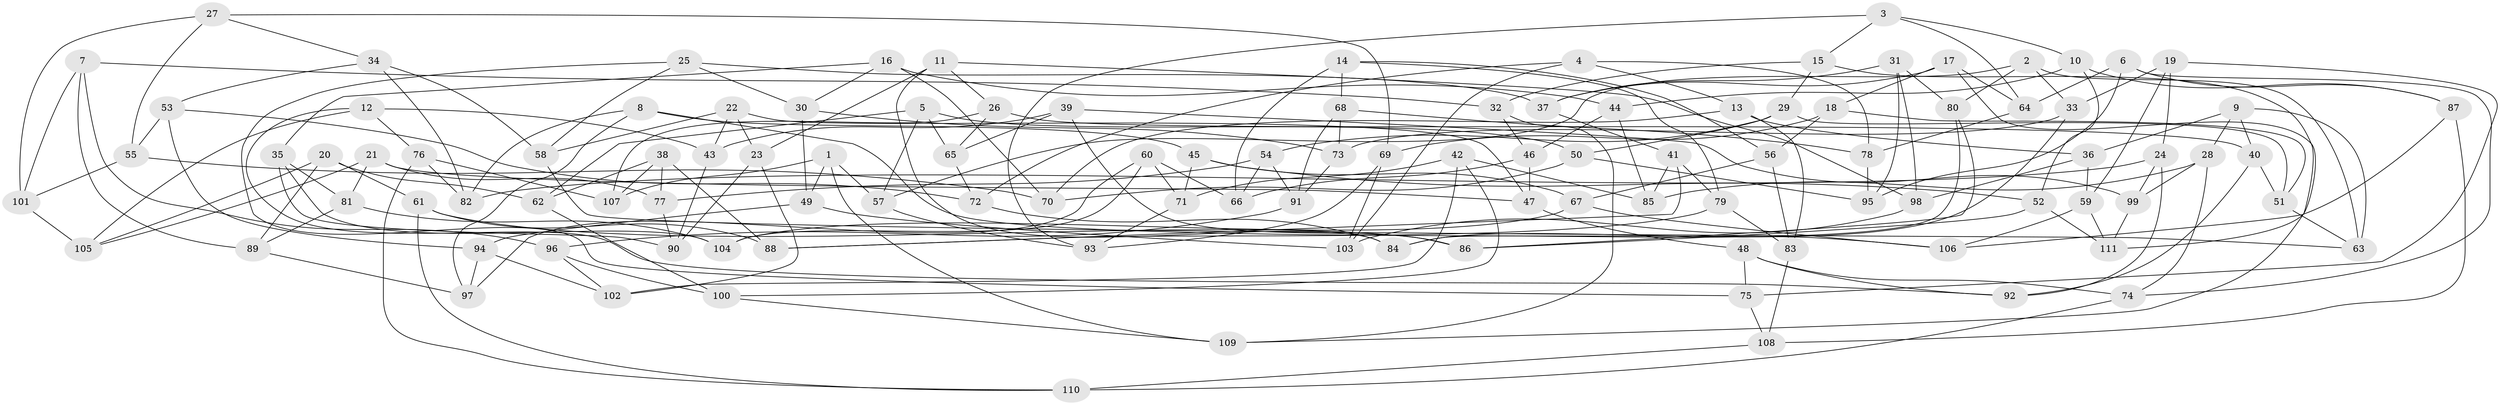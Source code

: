 // coarse degree distribution, {4: 0.5454545454545454, 5: 0.10909090909090909, 3: 0.07272727272727272, 8: 0.07272727272727272, 6: 0.09090909090909091, 2: 0.01818181818181818, 12: 0.01818181818181818, 7: 0.01818181818181818, 10: 0.03636363636363636, 13: 0.01818181818181818}
// Generated by graph-tools (version 1.1) at 2025/01/03/04/25 22:01:31]
// undirected, 111 vertices, 222 edges
graph export_dot {
graph [start="1"]
  node [color=gray90,style=filled];
  1;
  2;
  3;
  4;
  5;
  6;
  7;
  8;
  9;
  10;
  11;
  12;
  13;
  14;
  15;
  16;
  17;
  18;
  19;
  20;
  21;
  22;
  23;
  24;
  25;
  26;
  27;
  28;
  29;
  30;
  31;
  32;
  33;
  34;
  35;
  36;
  37;
  38;
  39;
  40;
  41;
  42;
  43;
  44;
  45;
  46;
  47;
  48;
  49;
  50;
  51;
  52;
  53;
  54;
  55;
  56;
  57;
  58;
  59;
  60;
  61;
  62;
  63;
  64;
  65;
  66;
  67;
  68;
  69;
  70;
  71;
  72;
  73;
  74;
  75;
  76;
  77;
  78;
  79;
  80;
  81;
  82;
  83;
  84;
  85;
  86;
  87;
  88;
  89;
  90;
  91;
  92;
  93;
  94;
  95;
  96;
  97;
  98;
  99;
  100;
  101;
  102;
  103;
  104;
  105;
  106;
  107;
  108;
  109;
  110;
  111;
  1 -- 109;
  1 -- 49;
  1 -- 57;
  1 -- 107;
  2 -- 33;
  2 -- 57;
  2 -- 80;
  2 -- 63;
  3 -- 15;
  3 -- 93;
  3 -- 10;
  3 -- 64;
  4 -- 72;
  4 -- 13;
  4 -- 78;
  4 -- 103;
  5 -- 57;
  5 -- 62;
  5 -- 50;
  5 -- 65;
  6 -- 74;
  6 -- 87;
  6 -- 95;
  6 -- 64;
  7 -- 89;
  7 -- 101;
  7 -- 32;
  7 -- 96;
  8 -- 97;
  8 -- 82;
  8 -- 45;
  8 -- 106;
  9 -- 40;
  9 -- 28;
  9 -- 36;
  9 -- 63;
  10 -- 87;
  10 -- 52;
  10 -- 44;
  11 -- 98;
  11 -- 23;
  11 -- 84;
  11 -- 26;
  12 -- 105;
  12 -- 76;
  12 -- 92;
  12 -- 43;
  13 -- 70;
  13 -- 83;
  13 -- 36;
  14 -- 79;
  14 -- 56;
  14 -- 66;
  14 -- 68;
  15 -- 111;
  15 -- 32;
  15 -- 29;
  16 -- 44;
  16 -- 30;
  16 -- 70;
  16 -- 35;
  17 -- 37;
  17 -- 109;
  17 -- 18;
  17 -- 64;
  18 -- 69;
  18 -- 56;
  18 -- 51;
  19 -- 59;
  19 -- 24;
  19 -- 75;
  19 -- 33;
  20 -- 61;
  20 -- 89;
  20 -- 62;
  20 -- 105;
  21 -- 47;
  21 -- 77;
  21 -- 81;
  21 -- 105;
  22 -- 23;
  22 -- 43;
  22 -- 47;
  22 -- 58;
  23 -- 90;
  23 -- 102;
  24 -- 99;
  24 -- 92;
  24 -- 82;
  25 -- 58;
  25 -- 37;
  25 -- 75;
  25 -- 30;
  26 -- 65;
  26 -- 40;
  26 -- 107;
  27 -- 101;
  27 -- 69;
  27 -- 34;
  27 -- 55;
  28 -- 74;
  28 -- 99;
  28 -- 85;
  29 -- 54;
  29 -- 51;
  29 -- 50;
  30 -- 49;
  30 -- 73;
  31 -- 80;
  31 -- 98;
  31 -- 95;
  31 -- 37;
  32 -- 109;
  32 -- 46;
  33 -- 84;
  33 -- 73;
  34 -- 82;
  34 -- 58;
  34 -- 53;
  35 -- 81;
  35 -- 104;
  35 -- 90;
  36 -- 98;
  36 -- 59;
  37 -- 41;
  38 -- 62;
  38 -- 88;
  38 -- 77;
  38 -- 107;
  39 -- 65;
  39 -- 43;
  39 -- 86;
  39 -- 99;
  40 -- 51;
  40 -- 92;
  41 -- 88;
  41 -- 85;
  41 -- 79;
  42 -- 100;
  42 -- 85;
  42 -- 71;
  42 -- 102;
  43 -- 90;
  44 -- 46;
  44 -- 85;
  45 -- 52;
  45 -- 71;
  45 -- 67;
  46 -- 47;
  46 -- 66;
  47 -- 48;
  48 -- 74;
  48 -- 75;
  48 -- 92;
  49 -- 94;
  49 -- 103;
  50 -- 70;
  50 -- 95;
  51 -- 63;
  52 -- 86;
  52 -- 111;
  53 -- 94;
  53 -- 55;
  53 -- 72;
  54 -- 91;
  54 -- 77;
  54 -- 66;
  55 -- 70;
  55 -- 101;
  56 -- 67;
  56 -- 83;
  57 -- 93;
  58 -- 63;
  59 -- 111;
  59 -- 106;
  60 -- 71;
  60 -- 97;
  60 -- 104;
  60 -- 66;
  61 -- 86;
  61 -- 110;
  61 -- 88;
  62 -- 100;
  64 -- 78;
  65 -- 72;
  67 -- 106;
  67 -- 104;
  68 -- 78;
  68 -- 91;
  68 -- 73;
  69 -- 103;
  69 -- 93;
  71 -- 93;
  72 -- 84;
  73 -- 91;
  74 -- 110;
  75 -- 108;
  76 -- 107;
  76 -- 82;
  76 -- 110;
  77 -- 90;
  78 -- 95;
  79 -- 88;
  79 -- 83;
  80 -- 86;
  80 -- 84;
  81 -- 89;
  81 -- 104;
  83 -- 108;
  87 -- 108;
  87 -- 106;
  89 -- 97;
  91 -- 96;
  94 -- 97;
  94 -- 102;
  96 -- 102;
  96 -- 100;
  98 -- 103;
  99 -- 111;
  100 -- 109;
  101 -- 105;
  108 -- 110;
}
